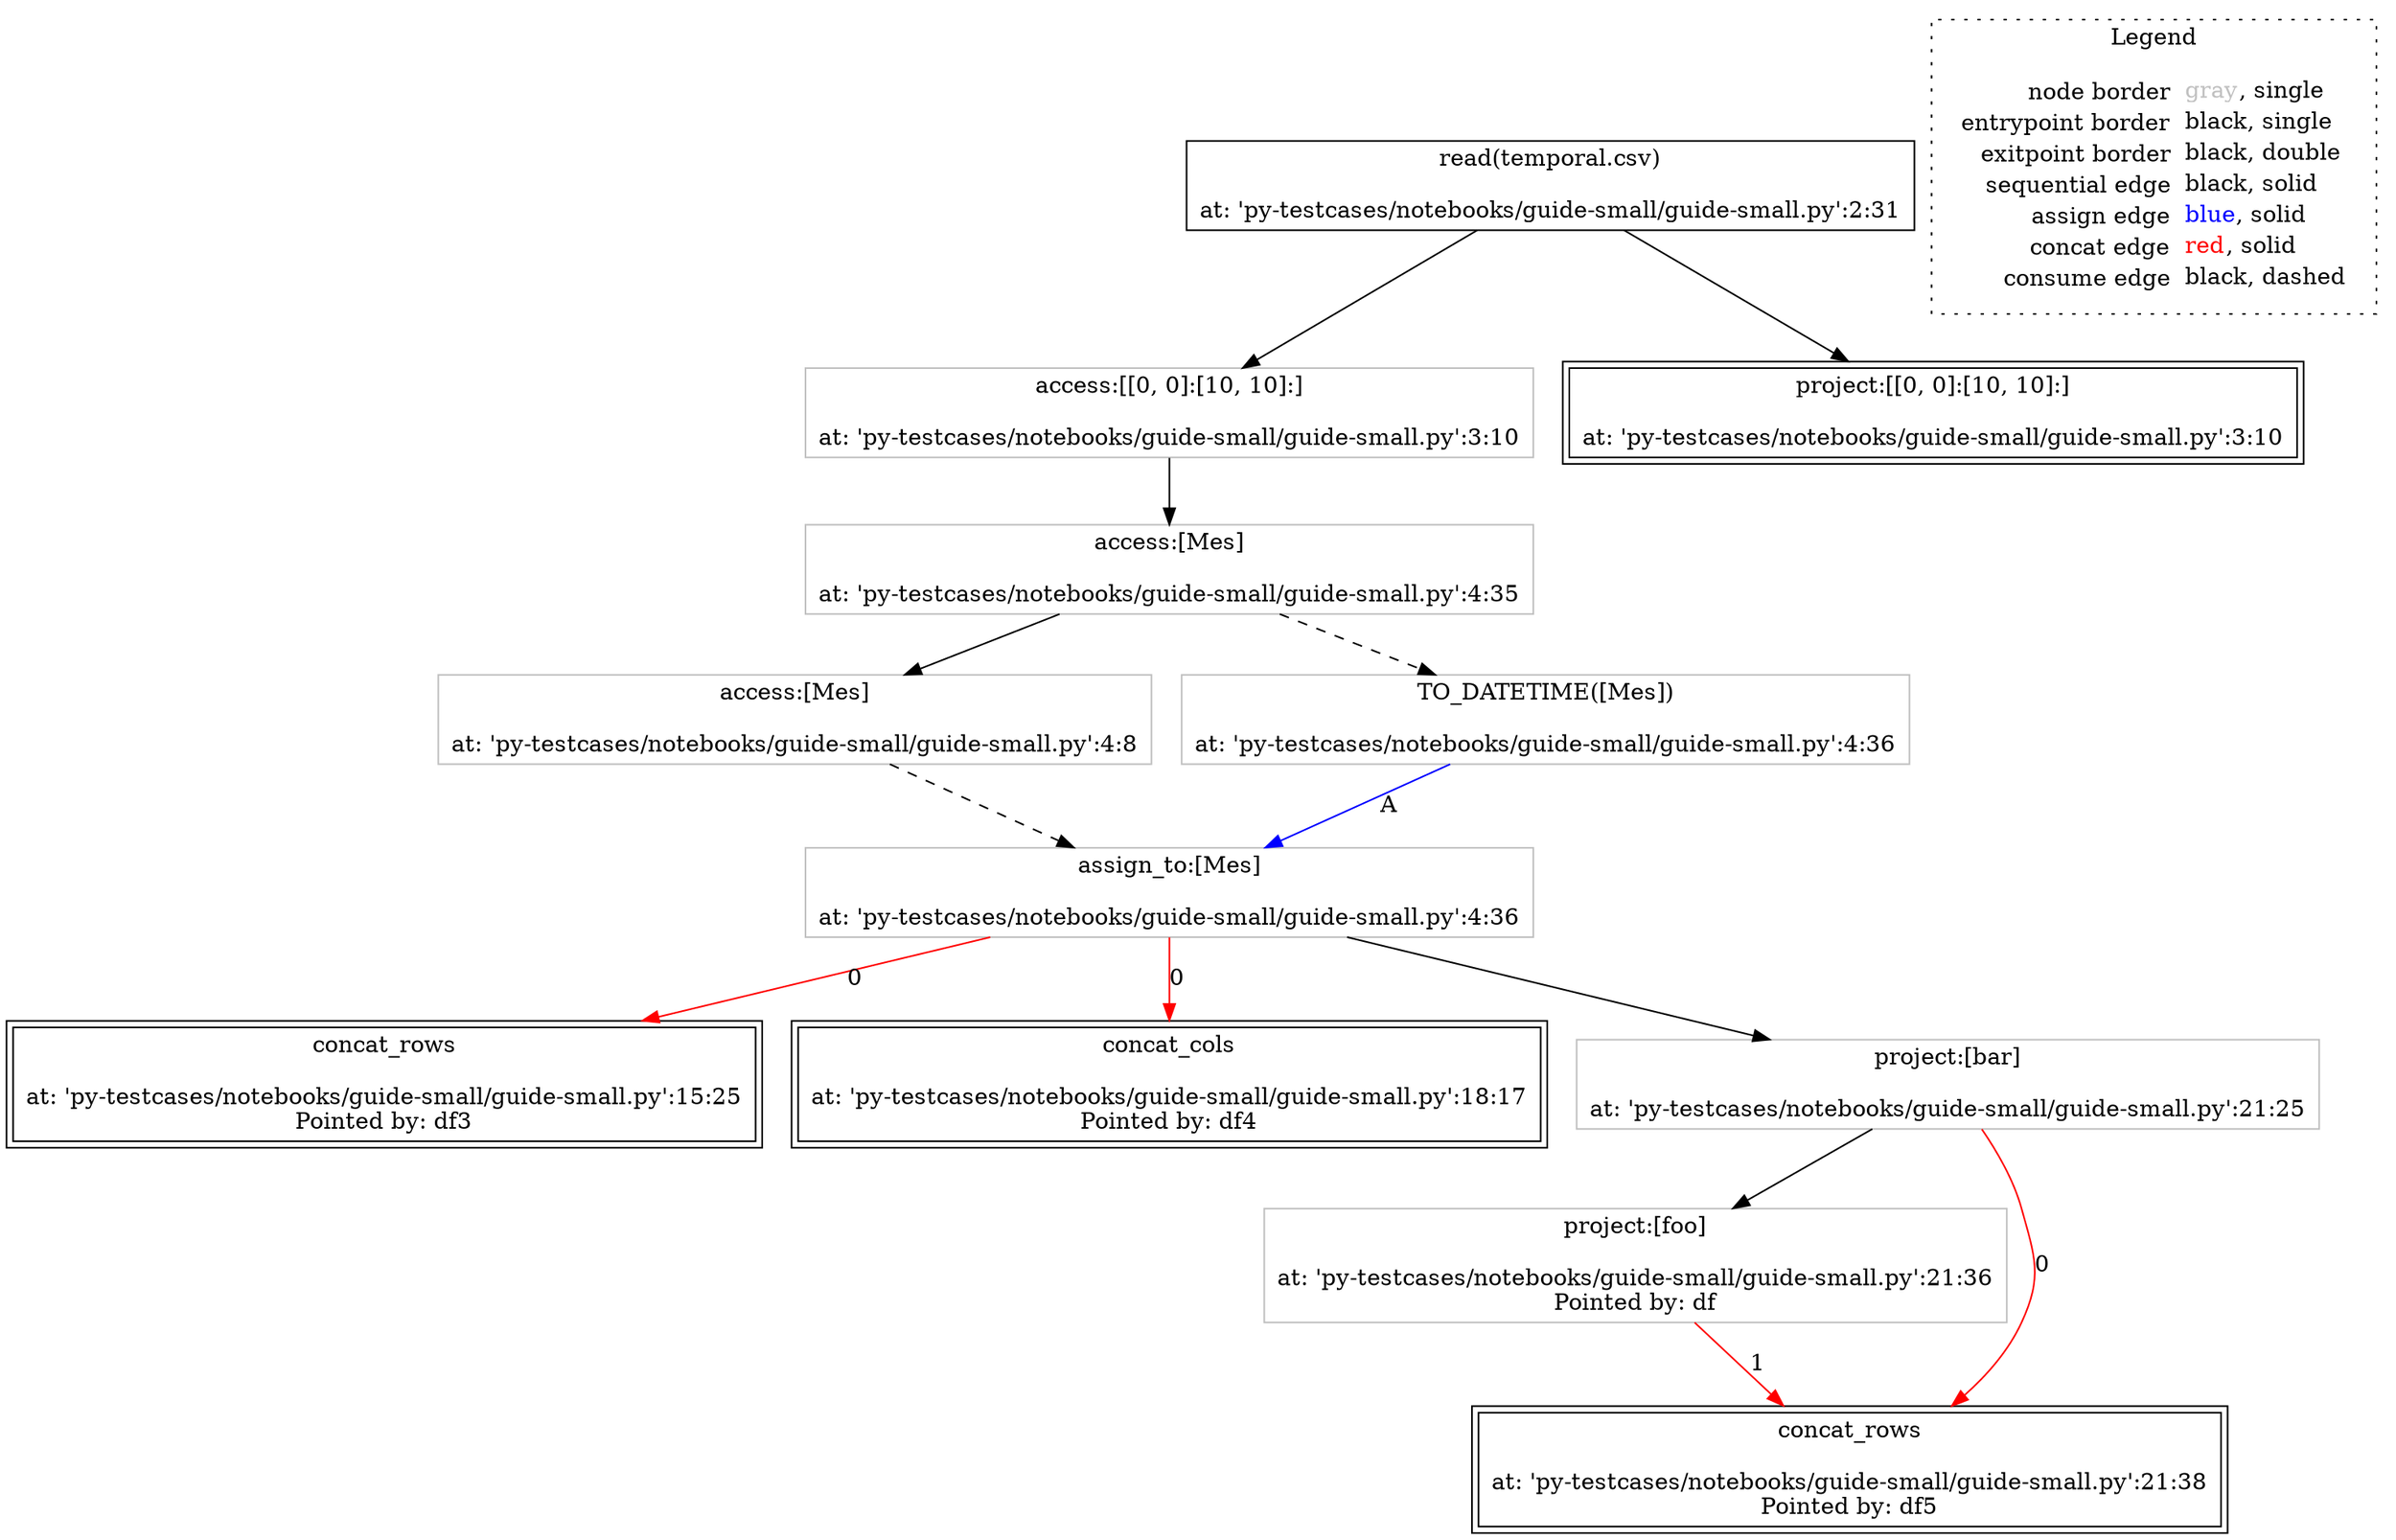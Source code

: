 digraph {
	"node93" [shape="rect",color="black",label=<read(temporal.csv)<BR/><BR/>at: 'py-testcases/notebooks/guide-small/guide-small.py':2:31>];
	"node94" [shape="rect",color="gray",label=<access:[[0, 0]:[10, 10]:]<BR/><BR/>at: 'py-testcases/notebooks/guide-small/guide-small.py':3:10>];
	"node95" [shape="rect",color="black",peripheries="2",label=<project:[[0, 0]:[10, 10]:]<BR/><BR/>at: 'py-testcases/notebooks/guide-small/guide-small.py':3:10>];
	"node96" [shape="rect",color="gray",label=<access:[Mes]<BR/><BR/>at: 'py-testcases/notebooks/guide-small/guide-small.py':4:8>];
	"node97" [shape="rect",color="gray",label=<access:[Mes]<BR/><BR/>at: 'py-testcases/notebooks/guide-small/guide-small.py':4:35>];
	"node98" [shape="rect",color="gray",label=<assign_to:[Mes]<BR/><BR/>at: 'py-testcases/notebooks/guide-small/guide-small.py':4:36>];
	"node99" [shape="rect",color="gray",label=<TO_DATETIME([Mes])<BR/><BR/>at: 'py-testcases/notebooks/guide-small/guide-small.py':4:36>];
	"node100" [shape="rect",color="black",peripheries="2",label=<concat_rows<BR/><BR/>at: 'py-testcases/notebooks/guide-small/guide-small.py':15:25<BR/>Pointed by: df3>];
	"node101" [shape="rect",color="black",peripheries="2",label=<concat_cols<BR/><BR/>at: 'py-testcases/notebooks/guide-small/guide-small.py':18:17<BR/>Pointed by: df4>];
	"node102" [shape="rect",color="gray",label=<project:[bar]<BR/><BR/>at: 'py-testcases/notebooks/guide-small/guide-small.py':21:25>];
	"node103" [shape="rect",color="gray",label=<project:[foo]<BR/><BR/>at: 'py-testcases/notebooks/guide-small/guide-small.py':21:36<BR/>Pointed by: df>];
	"node104" [shape="rect",color="black",peripheries="2",label=<concat_rows<BR/><BR/>at: 'py-testcases/notebooks/guide-small/guide-small.py':21:38<BR/>Pointed by: df5>];
	"node93" -> "node94" [color="black"];
	"node93" -> "node95" [color="black"];
	"node94" -> "node97" [color="black"];
	"node96" -> "node98" [color="black",style="dashed"];
	"node97" -> "node96" [color="black"];
	"node97" -> "node99" [color="black",style="dashed"];
	"node98" -> "node100" [color="red",label=0];
	"node98" -> "node101" [color="red",label=0];
	"node98" -> "node102" [color="black"];
	"node99" -> "node98" [color="blue",label=A];
	"node102" -> "node103" [color="black"];
	"node102" -> "node104" [color="red",label=0];
	"node103" -> "node104" [color="red",label=1];
subgraph cluster_legend {
	label="Legend";
	style=dotted;
	node [shape=plaintext];
	"legend" [label=<<table border="0" cellpadding="2" cellspacing="0" cellborder="0"><tr><td align="right">node border&nbsp;</td><td align="left"><font color="gray">gray</font>, single</td></tr><tr><td align="right">entrypoint border&nbsp;</td><td align="left"><font color="black">black</font>, single</td></tr><tr><td align="right">exitpoint border&nbsp;</td><td align="left"><font color="black">black</font>, double</td></tr><tr><td align="right">sequential edge&nbsp;</td><td align="left"><font color="black">black</font>, solid</td></tr><tr><td align="right">assign edge&nbsp;</td><td align="left"><font color="blue">blue</font>, solid</td></tr><tr><td align="right">concat edge&nbsp;</td><td align="left"><font color="red">red</font>, solid</td></tr><tr><td align="right">consume edge&nbsp;</td><td align="left"><font color="black">black</font>, dashed</td></tr></table>>];
}

}
